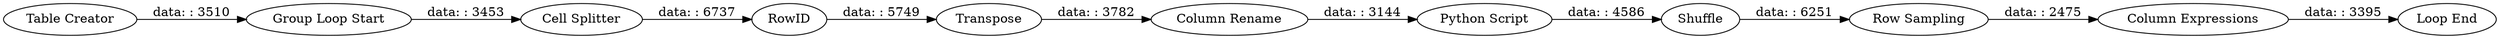 digraph {
	"-8257436552507429508_9" [label="Column Expressions"]
	"-8257436552507429508_4" [label=Transpose]
	"-8257436552507429508_2" [label="Python Script"]
	"-8257436552507429508_5" [label="Column Rename"]
	"-8257436552507429508_11" [label="Loop End"]
	"-8257436552507429508_3" [label="Cell Splitter"]
	"-8257436552507429508_1" [label="Table Creator"]
	"-8257436552507429508_10" [label="Group Loop Start"]
	"-8257436552507429508_12" [label=RowID]
	"-8257436552507429508_6" [label=Shuffle]
	"-8257436552507429508_7" [label="Row Sampling"]
	"-8257436552507429508_10" -> "-8257436552507429508_3" [label="data: : 3453"]
	"-8257436552507429508_5" -> "-8257436552507429508_2" [label="data: : 3144"]
	"-8257436552507429508_12" -> "-8257436552507429508_4" [label="data: : 5749"]
	"-8257436552507429508_9" -> "-8257436552507429508_11" [label="data: : 3395"]
	"-8257436552507429508_7" -> "-8257436552507429508_9" [label="data: : 2475"]
	"-8257436552507429508_6" -> "-8257436552507429508_7" [label="data: : 6251"]
	"-8257436552507429508_2" -> "-8257436552507429508_6" [label="data: : 4586"]
	"-8257436552507429508_1" -> "-8257436552507429508_10" [label="data: : 3510"]
	"-8257436552507429508_3" -> "-8257436552507429508_12" [label="data: : 6737"]
	"-8257436552507429508_4" -> "-8257436552507429508_5" [label="data: : 3782"]
	rankdir=LR
}
